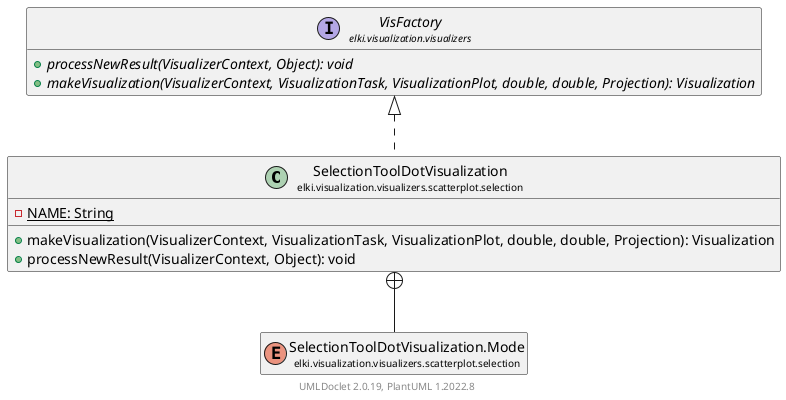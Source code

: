 @startuml
    remove .*\.(Instance|Par|Parameterizer|Factory)$
    set namespaceSeparator none
    hide empty fields
    hide empty methods

    class "<size:14>SelectionToolDotVisualization\n<size:10>elki.visualization.visualizers.scatterplot.selection" as elki.visualization.visualizers.scatterplot.selection.SelectionToolDotVisualization [[SelectionToolDotVisualization.html]] {
        {static} -NAME: String
        +makeVisualization(VisualizerContext, VisualizationTask, VisualizationPlot, double, double, Projection): Visualization
        +processNewResult(VisualizerContext, Object): void
    }

    interface "<size:14>VisFactory\n<size:10>elki.visualization.visualizers" as elki.visualization.visualizers.VisFactory [[../../VisFactory.html]] {
        {abstract} +processNewResult(VisualizerContext, Object): void
        {abstract} +makeVisualization(VisualizerContext, VisualizationTask, VisualizationPlot, double, double, Projection): Visualization
    }
    enum "<size:14>SelectionToolDotVisualization.Mode\n<size:10>elki.visualization.visualizers.scatterplot.selection" as elki.visualization.visualizers.scatterplot.selection.SelectionToolDotVisualization.Mode [[SelectionToolDotVisualization.Mode.html]]
    class "<size:14>SelectionToolDotVisualization.Instance\n<size:10>elki.visualization.visualizers.scatterplot.selection" as elki.visualization.visualizers.scatterplot.selection.SelectionToolDotVisualization.Instance [[SelectionToolDotVisualization.Instance.html]]

    elki.visualization.visualizers.VisFactory <|.. elki.visualization.visualizers.scatterplot.selection.SelectionToolDotVisualization
    elki.visualization.visualizers.scatterplot.selection.SelectionToolDotVisualization +-- elki.visualization.visualizers.scatterplot.selection.SelectionToolDotVisualization.Mode
    elki.visualization.visualizers.scatterplot.selection.SelectionToolDotVisualization +-- elki.visualization.visualizers.scatterplot.selection.SelectionToolDotVisualization.Instance

    center footer UMLDoclet 2.0.19, PlantUML 1.2022.8
@enduml
